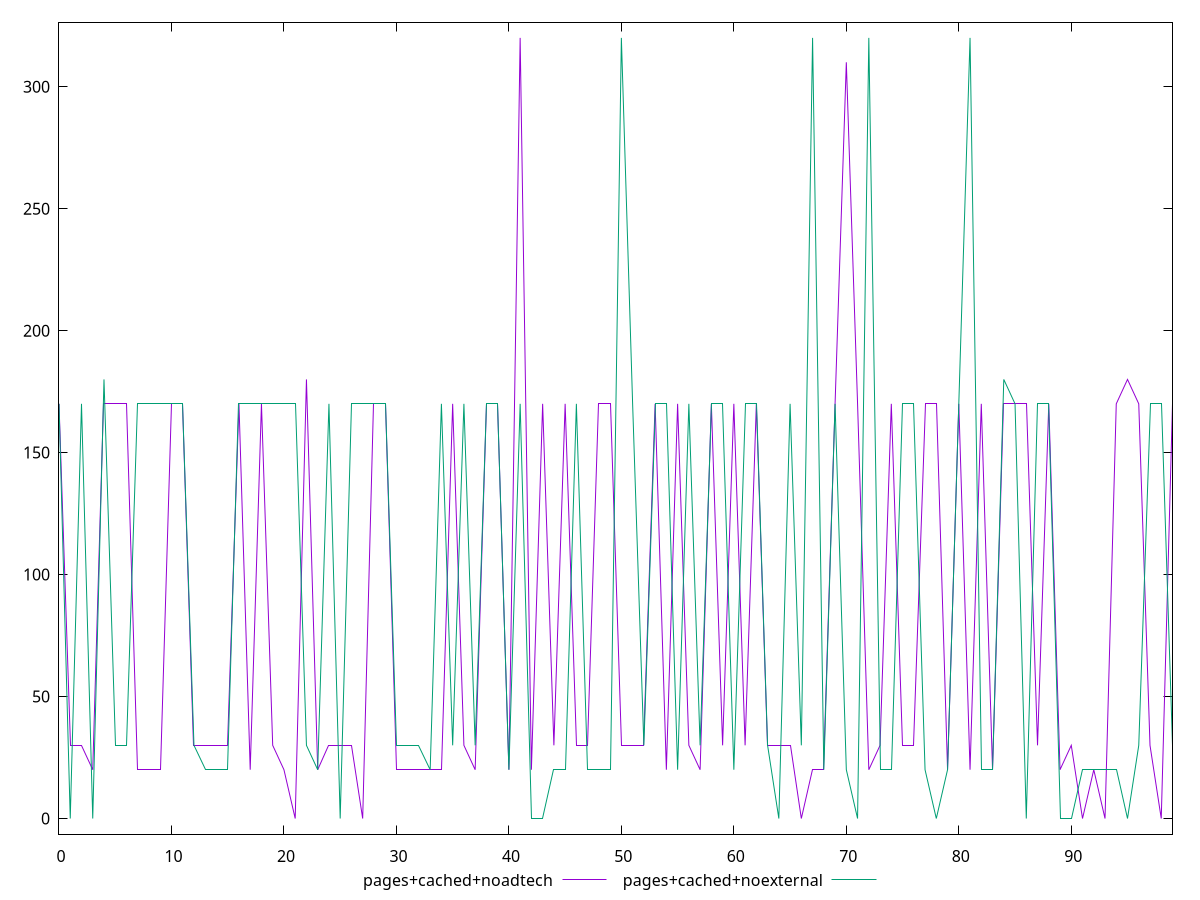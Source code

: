 reset

$pagesCachedNoadtech <<EOF
0 170
1 30
2 30
3 20
4 170
5 170
6 170
7 20
8 20
9 20
10 170
11 170
12 30
13 30
14 30
15 30
16 170
17 20
18 170
19 30
20 20
21 0
22 180
23 20
24 30
25 30
26 30
27 0
28 170
29 170
30 20
31 20
32 20
33 20
34 20
35 170
36 30
37 20
38 170
39 170
40 20
41 320
42 20
43 170
44 30
45 170
46 30
47 30
48 170
49 170
50 30
51 30
52 30
53 170
54 20
55 170
56 30
57 20
58 170
59 30
60 170
61 30
62 170
63 30
64 30
65 30
66 0
67 20
68 20
69 170
70 310
71 170
72 20
73 30
74 170
75 30
76 30
77 170
78 170
79 20
80 170
81 20
82 170
83 20
84 170
85 170
86 170
87 30
88 170
89 20
90 30
91 0
92 20
93 0
94 170
95 180
96 170
97 30
98 0
99 170
EOF

$pagesCachedNoexternal <<EOF
0 170
1 0
2 170
3 0
4 180
5 30
6 30
7 170
8 170
9 170
10 170
11 170
12 30
13 20
14 20
15 20
16 170
17 170
18 170
19 170
20 170
21 170
22 30
23 20
24 170
25 0
26 170
27 170
28 170
29 170
30 30
31 30
32 30
33 20
34 170
35 30
36 170
37 30
38 170
39 170
40 20
41 170
42 0
43 0
44 20
45 20
46 170
47 20
48 20
49 20
50 320
51 170
52 30
53 170
54 170
55 20
56 170
57 30
58 170
59 170
60 20
61 170
62 170
63 30
64 0
65 170
66 30
67 320
68 20
69 170
70 20
71 0
72 320
73 20
74 20
75 170
76 170
77 20
78 0
79 20
80 170
81 320
82 20
83 20
84 180
85 170
86 0
87 170
88 170
89 0
90 0
91 20
92 20
93 20
94 20
95 0
96 30
97 170
98 170
99 30
EOF

set key outside below
set xrange [0:99]
set yrange [-6.4:326.4]
set trange [-6.4:326.4]
set terminal svg size 640, 520 enhanced background rgb 'white'
set output "reprap/uses-http2/comparison/line/4_vs_5.svg"

plot $pagesCachedNoadtech title "pages+cached+noadtech" with line, \
     $pagesCachedNoexternal title "pages+cached+noexternal" with line

reset
